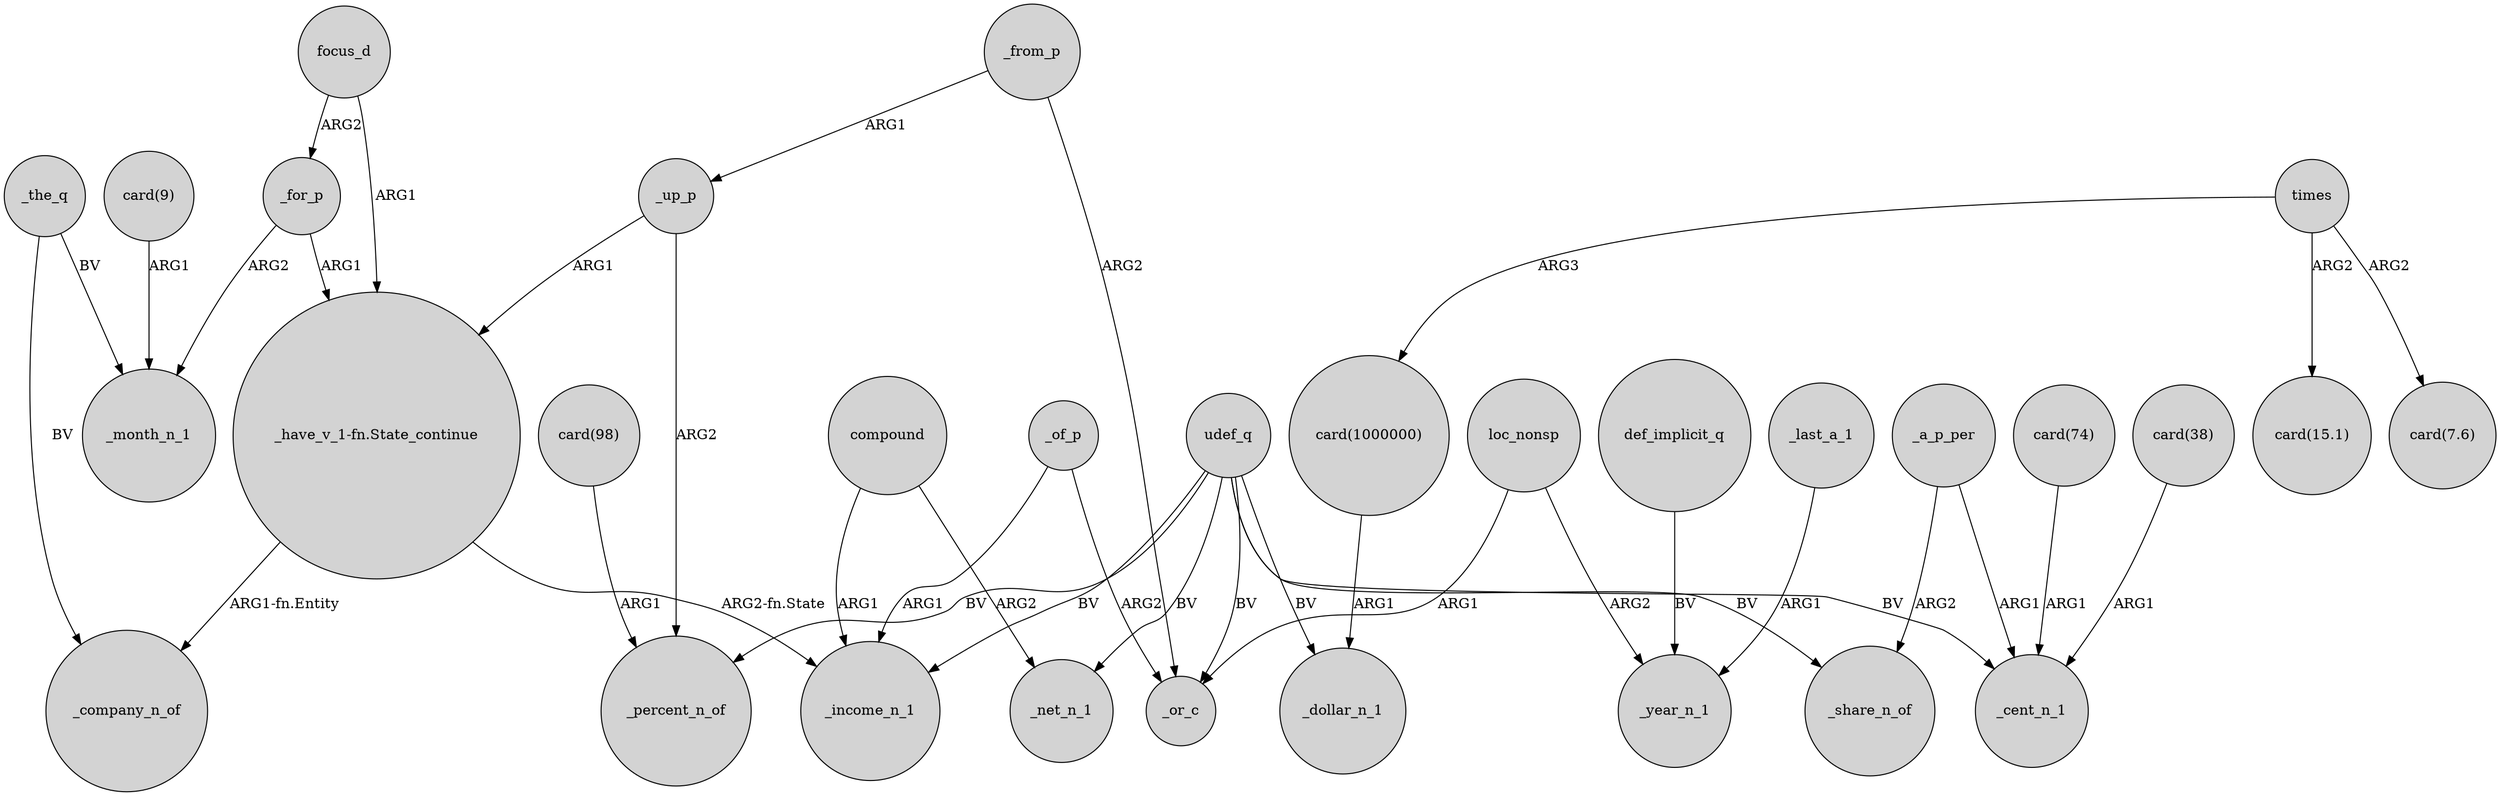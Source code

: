 digraph {
	node [shape=circle style=filled]
	_up_p -> _percent_n_of [label=ARG2]
	compound -> _net_n_1 [label=ARG2]
	"card(98)" -> _percent_n_of [label=ARG1]
	_a_p_per -> _cent_n_1 [label=ARG1]
	_the_q -> _month_n_1 [label=BV]
	def_implicit_q -> _year_n_1 [label=BV]
	udef_q -> _income_n_1 [label=BV]
	times -> "card(1000000)" [label=ARG3]
	_up_p -> "_have_v_1-fn.State_continue" [label=ARG1]
	_of_p -> _income_n_1 [label=ARG1]
	udef_q -> _cent_n_1 [label=BV]
	loc_nonsp -> _year_n_1 [label=ARG2]
	udef_q -> _or_c [label=BV]
	"_have_v_1-fn.State_continue" -> _company_n_of [label="ARG1-fn.Entity"]
	compound -> _income_n_1 [label=ARG1]
	_a_p_per -> _share_n_of [label=ARG2]
	udef_q -> _percent_n_of [label=BV]
	udef_q -> _share_n_of [label=BV]
	udef_q -> _net_n_1 [label=BV]
	_last_a_1 -> _year_n_1 [label=ARG1]
	udef_q -> _dollar_n_1 [label=BV]
	"card(1000000)" -> _dollar_n_1 [label=ARG1]
	_from_p -> _or_c [label=ARG2]
	loc_nonsp -> _or_c [label=ARG1]
	"card(74)" -> _cent_n_1 [label=ARG1]
	"_have_v_1-fn.State_continue" -> _income_n_1 [label="ARG2-fn.State"]
	_for_p -> "_have_v_1-fn.State_continue" [label=ARG1]
	_of_p -> _or_c [label=ARG2]
	_from_p -> _up_p [label=ARG1]
	focus_d -> _for_p [label=ARG2]
	"card(9)" -> _month_n_1 [label=ARG1]
	times -> "card(15.1)" [label=ARG2]
	times -> "card(7.6)" [label=ARG2]
	_the_q -> _company_n_of [label=BV]
	"card(38)" -> _cent_n_1 [label=ARG1]
	_for_p -> _month_n_1 [label=ARG2]
	focus_d -> "_have_v_1-fn.State_continue" [label=ARG1]
}

